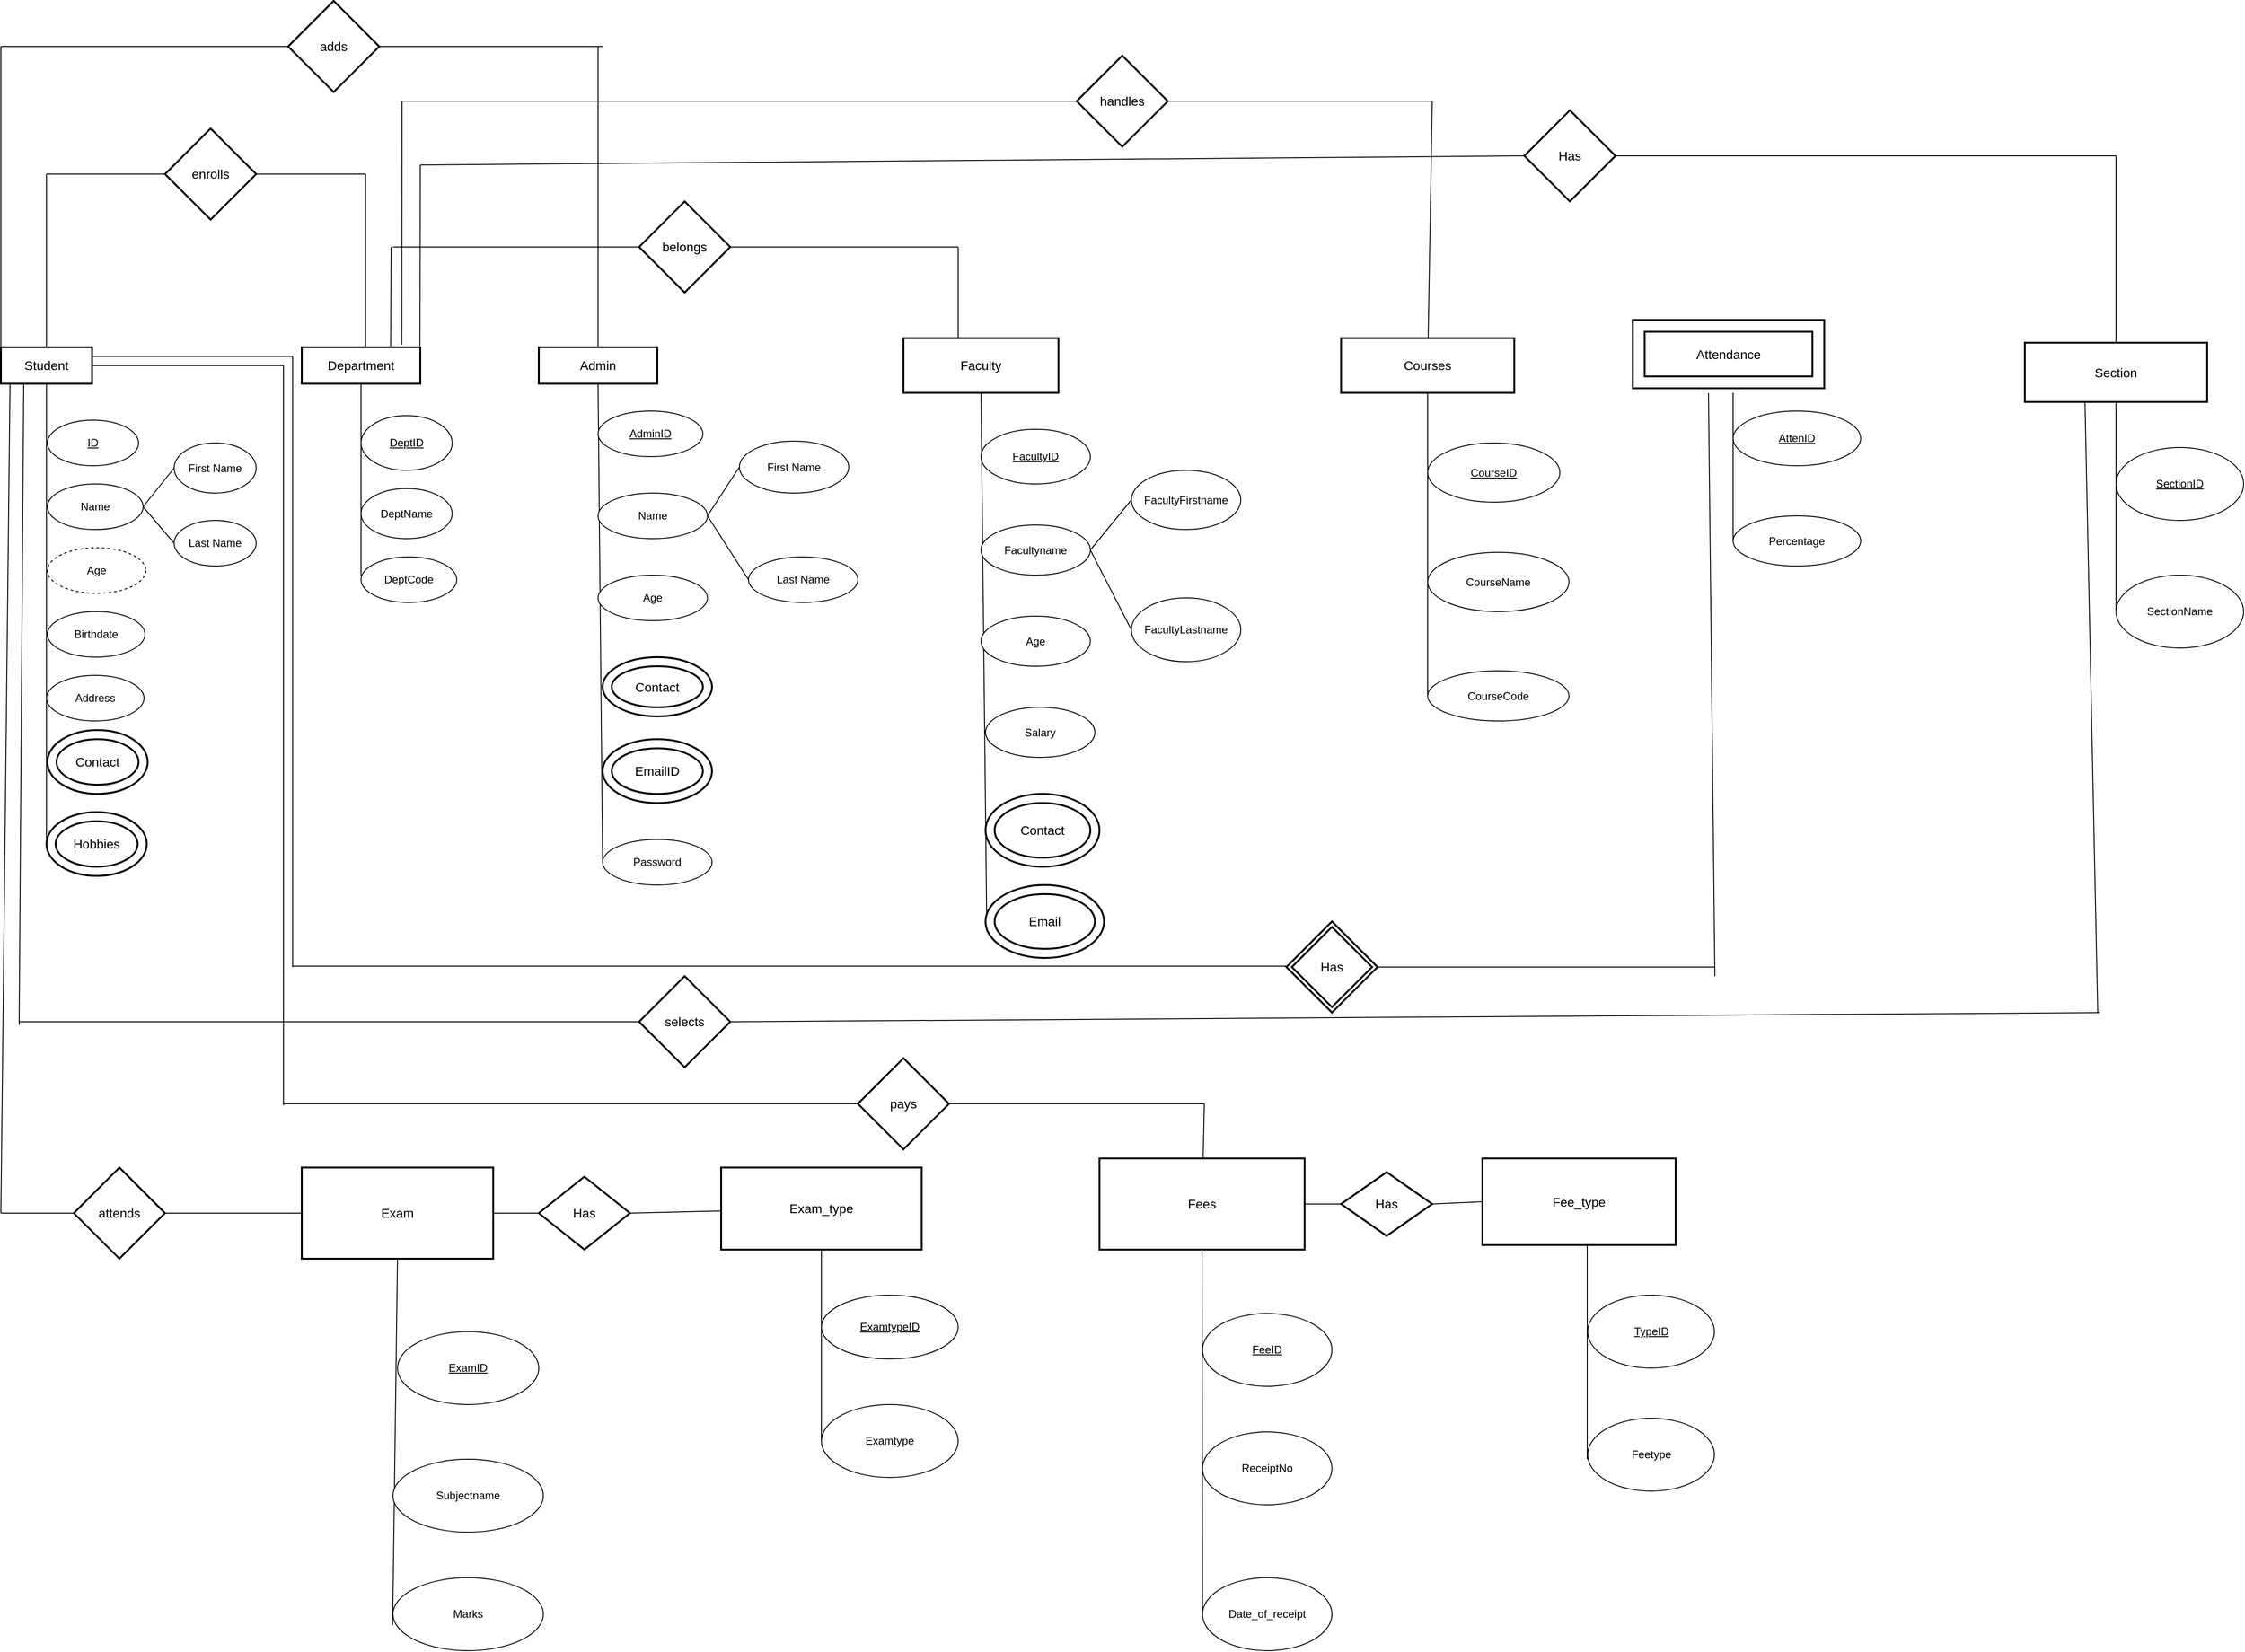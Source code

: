 <mxfile version="12.1.3" type="device" pages="1"><diagram id="NhGwyCiKLpeNoKOXMc54" name="Page-1"><mxGraphModel dx="1736" dy="2064" grid="1" gridSize="10" guides="1" tooltips="1" connect="1" arrows="1" fold="1" page="1" pageScale="1" pageWidth="850" pageHeight="1100" math="0" shadow="0"><root><mxCell id="0"/><mxCell id="1" parent="0"/><mxCell id="fCyw1uS5Ck8-xYdAHr48-6" value="Student" style="strokeWidth=2;whiteSpace=wrap;html=1;align=center;fontSize=14;" vertex="1" parent="1"><mxGeometry x="60" y="20" width="100" height="40" as="geometry"/></mxCell><mxCell id="fCyw1uS5Ck8-xYdAHr48-20" value="&lt;u&gt;ID&lt;/u&gt;" style="ellipse;whiteSpace=wrap;html=1;" vertex="1" parent="1"><mxGeometry x="111" y="100" width="100" height="50" as="geometry"/></mxCell><mxCell id="fCyw1uS5Ck8-xYdAHr48-21" value="Name" style="ellipse;whiteSpace=wrap;html=1;" vertex="1" parent="1"><mxGeometry x="111" y="170" width="105" height="50" as="geometry"/></mxCell><mxCell id="fCyw1uS5Ck8-xYdAHr48-22" value="Age" style="ellipse;whiteSpace=wrap;html=1;dashed=1;" vertex="1" parent="1"><mxGeometry x="111" y="240" width="108" height="50" as="geometry"/></mxCell><mxCell id="fCyw1uS5Ck8-xYdAHr48-23" value="Birthdate" style="ellipse;whiteSpace=wrap;html=1;" vertex="1" parent="1"><mxGeometry x="111" y="310" width="107" height="50" as="geometry"/></mxCell><mxCell id="fCyw1uS5Ck8-xYdAHr48-24" value="Address" style="ellipse;whiteSpace=wrap;html=1;" vertex="1" parent="1"><mxGeometry x="110" y="380" width="107" height="50" as="geometry"/></mxCell><mxCell id="fCyw1uS5Ck8-xYdAHr48-27" value="" style="endArrow=none;html=1;entryX=0.5;entryY=1;entryDx=0;entryDy=0;" edge="1" parent="1" target="fCyw1uS5Ck8-xYdAHr48-6"><mxGeometry width="50" height="50" relative="1" as="geometry"><mxPoint x="110" y="560" as="sourcePoint"/><mxPoint x="80" y="230" as="targetPoint"/></mxGeometry></mxCell><mxCell id="fCyw1uS5Ck8-xYdAHr48-28" value="Hobbies" style="ellipse;shape=doubleEllipse;margin=10;strokeWidth=2;fontSize=14;whiteSpace=wrap;html=1;align=center;" vertex="1" parent="1"><mxGeometry x="110" y="530" width="110" height="70" as="geometry"/></mxCell><mxCell id="fCyw1uS5Ck8-xYdAHr48-29" value="Contact" style="ellipse;shape=doubleEllipse;margin=10;strokeWidth=2;fontSize=14;whiteSpace=wrap;html=1;align=center;" vertex="1" parent="1"><mxGeometry x="111" y="440" width="110" height="70" as="geometry"/></mxCell><mxCell id="fCyw1uS5Ck8-xYdAHr48-32" value="First Name" style="ellipse;whiteSpace=wrap;html=1;" vertex="1" parent="1"><mxGeometry x="250" y="125" width="90" height="55" as="geometry"/></mxCell><mxCell id="fCyw1uS5Ck8-xYdAHr48-35" value="Last Name" style="ellipse;whiteSpace=wrap;html=1;" vertex="1" parent="1"><mxGeometry x="250" y="210" width="90" height="50" as="geometry"/></mxCell><mxCell id="fCyw1uS5Ck8-xYdAHr48-36" value="" style="endArrow=none;html=1;entryX=1;entryY=0.5;entryDx=0;entryDy=0;exitX=0;exitY=0.5;exitDx=0;exitDy=0;" edge="1" parent="1" source="fCyw1uS5Ck8-xYdAHr48-32" target="fCyw1uS5Ck8-xYdAHr48-21"><mxGeometry width="50" height="50" relative="1" as="geometry"><mxPoint x="60" y="670" as="sourcePoint"/><mxPoint x="110" y="620" as="targetPoint"/></mxGeometry></mxCell><mxCell id="fCyw1uS5Ck8-xYdAHr48-38" value="" style="endArrow=none;html=1;exitX=1;exitY=0.5;exitDx=0;exitDy=0;entryX=0;entryY=0.5;entryDx=0;entryDy=0;" edge="1" parent="1" source="fCyw1uS5Ck8-xYdAHr48-21" target="fCyw1uS5Ck8-xYdAHr48-35"><mxGeometry width="50" height="50" relative="1" as="geometry"><mxPoint x="410" y="130" as="sourcePoint"/><mxPoint x="460" y="80" as="targetPoint"/></mxGeometry></mxCell><mxCell id="fCyw1uS5Ck8-xYdAHr48-40" value="Department" style="strokeWidth=2;whiteSpace=wrap;html=1;align=center;fontSize=14;" vertex="1" parent="1"><mxGeometry x="390" y="20" width="130" height="40" as="geometry"/></mxCell><mxCell id="fCyw1uS5Ck8-xYdAHr48-41" value="&lt;u&gt;DeptID&lt;/u&gt;" style="ellipse;whiteSpace=wrap;html=1;" vertex="1" parent="1"><mxGeometry x="455" y="95" width="100" height="60" as="geometry"/></mxCell><mxCell id="fCyw1uS5Ck8-xYdAHr48-42" value="DeptName" style="ellipse;whiteSpace=wrap;html=1;" vertex="1" parent="1"><mxGeometry x="455" y="175" width="100" height="55" as="geometry"/></mxCell><mxCell id="fCyw1uS5Ck8-xYdAHr48-46" value="" style="endArrow=none;html=1;entryX=0.5;entryY=1;entryDx=0;entryDy=0;exitX=0;exitY=0.413;exitDx=0;exitDy=0;exitPerimeter=0;" edge="1" parent="1" source="fCyw1uS5Ck8-xYdAHr48-48" target="fCyw1uS5Ck8-xYdAHr48-40"><mxGeometry width="50" height="50" relative="1" as="geometry"><mxPoint x="455" y="270" as="sourcePoint"/><mxPoint x="430" y="140" as="targetPoint"/></mxGeometry></mxCell><mxCell id="fCyw1uS5Ck8-xYdAHr48-48" value="DeptCode" style="ellipse;whiteSpace=wrap;html=1;" vertex="1" parent="1"><mxGeometry x="455" y="250" width="105" height="50" as="geometry"/></mxCell><mxCell id="fCyw1uS5Ck8-xYdAHr48-49" value="Admin" style="strokeWidth=2;whiteSpace=wrap;html=1;align=center;fontSize=14;" vertex="1" parent="1"><mxGeometry x="650" y="20" width="130" height="40" as="geometry"/></mxCell><mxCell id="fCyw1uS5Ck8-xYdAHr48-51" value="" style="endArrow=none;html=1;entryX=0.5;entryY=1;entryDx=0;entryDy=0;exitX=0;exitY=0.5;exitDx=0;exitDy=0;" edge="1" parent="1" source="fCyw1uS5Ck8-xYdAHr48-57" target="fCyw1uS5Ck8-xYdAHr48-49"><mxGeometry width="50" height="50" relative="1" as="geometry"><mxPoint x="720" y="630" as="sourcePoint"/><mxPoint x="700" y="70" as="targetPoint"/></mxGeometry></mxCell><mxCell id="fCyw1uS5Ck8-xYdAHr48-52" value="&lt;u&gt;AdminID&lt;/u&gt;" style="ellipse;whiteSpace=wrap;html=1;" vertex="1" parent="1"><mxGeometry x="715" y="90" width="115" height="50" as="geometry"/></mxCell><mxCell id="fCyw1uS5Ck8-xYdAHr48-53" value="Name" style="ellipse;whiteSpace=wrap;html=1;" vertex="1" parent="1"><mxGeometry x="715" y="180" width="120" height="50" as="geometry"/></mxCell><mxCell id="fCyw1uS5Ck8-xYdAHr48-54" value="Age" style="ellipse;whiteSpace=wrap;html=1;" vertex="1" parent="1"><mxGeometry x="715" y="270" width="120" height="50" as="geometry"/></mxCell><mxCell id="fCyw1uS5Ck8-xYdAHr48-57" value="Password" style="ellipse;whiteSpace=wrap;html=1;" vertex="1" parent="1"><mxGeometry x="720" y="560" width="120" height="50" as="geometry"/></mxCell><mxCell id="fCyw1uS5Ck8-xYdAHr48-60" value="Contact" style="ellipse;shape=doubleEllipse;margin=10;strokeWidth=2;fontSize=14;whiteSpace=wrap;html=1;align=center;" vertex="1" parent="1"><mxGeometry x="720" y="360" width="120" height="65" as="geometry"/></mxCell><mxCell id="fCyw1uS5Ck8-xYdAHr48-61" value="EmailID" style="ellipse;shape=doubleEllipse;margin=10;strokeWidth=2;fontSize=14;whiteSpace=wrap;html=1;align=center;" vertex="1" parent="1"><mxGeometry x="720" y="450" width="120" height="70" as="geometry"/></mxCell><mxCell id="fCyw1uS5Ck8-xYdAHr48-62" value="Faculty" style="strokeWidth=2;whiteSpace=wrap;html=1;align=center;fontSize=14;" vertex="1" parent="1"><mxGeometry x="1050" y="10" width="170" height="60" as="geometry"/></mxCell><mxCell id="fCyw1uS5Ck8-xYdAHr48-63" value="First Name" style="ellipse;whiteSpace=wrap;html=1;" vertex="1" parent="1"><mxGeometry x="870" y="123" width="120" height="57" as="geometry"/></mxCell><mxCell id="fCyw1uS5Ck8-xYdAHr48-64" value="Last Name" style="ellipse;whiteSpace=wrap;html=1;" vertex="1" parent="1"><mxGeometry x="880" y="250" width="120" height="50" as="geometry"/></mxCell><mxCell id="fCyw1uS5Ck8-xYdAHr48-65" value="" style="endArrow=none;html=1;entryX=0;entryY=0.5;entryDx=0;entryDy=0;exitX=1;exitY=0.5;exitDx=0;exitDy=0;" edge="1" parent="1" source="fCyw1uS5Ck8-xYdAHr48-53" target="fCyw1uS5Ck8-xYdAHr48-63"><mxGeometry width="50" height="50" relative="1" as="geometry"><mxPoint x="835" y="255" as="sourcePoint"/><mxPoint x="905.711" y="205" as="targetPoint"/></mxGeometry></mxCell><mxCell id="fCyw1uS5Ck8-xYdAHr48-66" value="" style="endArrow=none;html=1;exitX=1;exitY=0.5;exitDx=0;exitDy=0;entryX=0;entryY=0.5;entryDx=0;entryDy=0;" edge="1" parent="1" source="fCyw1uS5Ck8-xYdAHr48-53" target="fCyw1uS5Ck8-xYdAHr48-64"><mxGeometry width="50" height="50" relative="1" as="geometry"><mxPoint x="860" y="420" as="sourcePoint"/><mxPoint x="910" y="370" as="targetPoint"/></mxGeometry></mxCell><mxCell id="fCyw1uS5Ck8-xYdAHr48-67" value="" style="endArrow=none;html=1;entryX=0.5;entryY=1;entryDx=0;entryDy=0;exitX=0.011;exitY=0.638;exitDx=0;exitDy=0;exitPerimeter=0;" edge="1" parent="1" source="fCyw1uS5Ck8-xYdAHr48-77" target="fCyw1uS5Ck8-xYdAHr48-62"><mxGeometry width="50" height="50" relative="1" as="geometry"><mxPoint x="1140" y="770" as="sourcePoint"/><mxPoint x="1150" y="200" as="targetPoint"/></mxGeometry></mxCell><mxCell id="fCyw1uS5Ck8-xYdAHr48-68" value="&lt;u&gt;FacultyID&lt;/u&gt;" style="ellipse;whiteSpace=wrap;html=1;" vertex="1" parent="1"><mxGeometry x="1135" y="110" width="120" height="60" as="geometry"/></mxCell><mxCell id="fCyw1uS5Ck8-xYdAHr48-69" value="Facultyname" style="ellipse;whiteSpace=wrap;html=1;" vertex="1" parent="1"><mxGeometry x="1135" y="215" width="120" height="55" as="geometry"/></mxCell><mxCell id="fCyw1uS5Ck8-xYdAHr48-70" value="Age" style="ellipse;whiteSpace=wrap;html=1;" vertex="1" parent="1"><mxGeometry x="1135" y="315" width="120" height="55" as="geometry"/></mxCell><mxCell id="fCyw1uS5Ck8-xYdAHr48-72" value="Salary" style="ellipse;whiteSpace=wrap;html=1;" vertex="1" parent="1"><mxGeometry x="1140" y="415" width="120" height="55" as="geometry"/></mxCell><mxCell id="fCyw1uS5Ck8-xYdAHr48-76" value="Contact" style="ellipse;shape=doubleEllipse;margin=10;strokeWidth=2;fontSize=14;whiteSpace=wrap;html=1;align=center;" vertex="1" parent="1"><mxGeometry x="1140" y="510" width="125" height="80" as="geometry"/></mxCell><mxCell id="fCyw1uS5Ck8-xYdAHr48-77" value="Email" style="ellipse;shape=doubleEllipse;margin=10;strokeWidth=2;fontSize=14;whiteSpace=wrap;html=1;align=center;" vertex="1" parent="1"><mxGeometry x="1140" y="610" width="130" height="80" as="geometry"/></mxCell><mxCell id="fCyw1uS5Ck8-xYdAHr48-78" value="FacultyFirstname" style="ellipse;whiteSpace=wrap;html=1;" vertex="1" parent="1"><mxGeometry x="1300" y="155" width="120" height="65" as="geometry"/></mxCell><mxCell id="fCyw1uS5Ck8-xYdAHr48-79" value="FacultyLastname" style="ellipse;whiteSpace=wrap;html=1;" vertex="1" parent="1"><mxGeometry x="1300" y="295" width="120" height="70" as="geometry"/></mxCell><mxCell id="fCyw1uS5Ck8-xYdAHr48-80" value="" style="endArrow=none;html=1;exitX=1;exitY=0.5;exitDx=0;exitDy=0;entryX=0;entryY=0.5;entryDx=0;entryDy=0;" edge="1" parent="1" source="fCyw1uS5Ck8-xYdAHr48-69" target="fCyw1uS5Ck8-xYdAHr48-78"><mxGeometry width="50" height="50" relative="1" as="geometry"><mxPoint x="1370" y="290" as="sourcePoint"/><mxPoint x="1420" y="240" as="targetPoint"/></mxGeometry></mxCell><mxCell id="fCyw1uS5Ck8-xYdAHr48-81" value="" style="endArrow=none;html=1;entryX=1;entryY=0.5;entryDx=0;entryDy=0;exitX=0;exitY=0.5;exitDx=0;exitDy=0;" edge="1" parent="1" source="fCyw1uS5Ck8-xYdAHr48-79" target="fCyw1uS5Ck8-xYdAHr48-69"><mxGeometry width="50" height="50" relative="1" as="geometry"><mxPoint x="370" y="760" as="sourcePoint"/><mxPoint x="420" y="710" as="targetPoint"/></mxGeometry></mxCell><mxCell id="fCyw1uS5Ck8-xYdAHr48-82" value="Courses" style="strokeWidth=2;whiteSpace=wrap;html=1;align=center;fontSize=14;" vertex="1" parent="1"><mxGeometry x="1530" y="10" width="190" height="60" as="geometry"/></mxCell><mxCell id="fCyw1uS5Ck8-xYdAHr48-84" value="" style="endArrow=none;html=1;entryX=0.5;entryY=1;entryDx=0;entryDy=0;exitX=0;exitY=0.5;exitDx=0;exitDy=0;" edge="1" parent="1" source="fCyw1uS5Ck8-xYdAHr48-87" target="fCyw1uS5Ck8-xYdAHr48-82"><mxGeometry width="50" height="50" relative="1" as="geometry"><mxPoint x="1625" y="702.857" as="sourcePoint"/><mxPoint x="1630" y="220" as="targetPoint"/></mxGeometry></mxCell><mxCell id="fCyw1uS5Ck8-xYdAHr48-85" value="&lt;u&gt;CourseID&lt;/u&gt;" style="ellipse;whiteSpace=wrap;html=1;" vertex="1" parent="1"><mxGeometry x="1625" y="125" width="145" height="65" as="geometry"/></mxCell><mxCell id="fCyw1uS5Ck8-xYdAHr48-86" value="CourseName" style="ellipse;whiteSpace=wrap;html=1;" vertex="1" parent="1"><mxGeometry x="1625" y="245" width="155" height="65" as="geometry"/></mxCell><mxCell id="fCyw1uS5Ck8-xYdAHr48-87" value="CourseCode" style="ellipse;whiteSpace=wrap;html=1;" vertex="1" parent="1"><mxGeometry x="1625" y="375" width="155" height="55" as="geometry"/></mxCell><mxCell id="fCyw1uS5Ck8-xYdAHr48-89" value="" style="endArrow=none;html=1;entryX=0.5;entryY=1;entryDx=0;entryDy=0;exitX=0;exitY=0.5;exitDx=0;exitDy=0;" edge="1" parent="1" source="fCyw1uS5Ck8-xYdAHr48-91"><mxGeometry width="50" height="50" relative="1" as="geometry"><mxPoint x="1960" y="400" as="sourcePoint"/><mxPoint x="1960" y="70" as="targetPoint"/></mxGeometry></mxCell><mxCell id="fCyw1uS5Ck8-xYdAHr48-90" value="&lt;u&gt;AttenID&lt;/u&gt;" style="ellipse;whiteSpace=wrap;html=1;" vertex="1" parent="1"><mxGeometry x="1960" y="90" width="140" height="60" as="geometry"/></mxCell><mxCell id="fCyw1uS5Ck8-xYdAHr48-91" value="Percentage" style="ellipse;whiteSpace=wrap;html=1;" vertex="1" parent="1"><mxGeometry x="1960" y="205" width="140" height="55" as="geometry"/></mxCell><mxCell id="fCyw1uS5Ck8-xYdAHr48-92" value="Exam" style="strokeWidth=2;whiteSpace=wrap;html=1;align=center;fontSize=14;" vertex="1" parent="1"><mxGeometry x="390" y="920" width="210" height="100" as="geometry"/></mxCell><mxCell id="fCyw1uS5Ck8-xYdAHr48-93" value="" style="endArrow=none;html=1;entryX=0.5;entryY=1;entryDx=0;entryDy=0;exitX=-0.002;exitY=0.65;exitDx=0;exitDy=0;exitPerimeter=0;" edge="1" parent="1" source="fCyw1uS5Ck8-xYdAHr48-96" target="fCyw1uS5Ck8-xYdAHr48-92"><mxGeometry width="50" height="50" relative="1" as="geometry"><mxPoint x="490" y="1513.333" as="sourcePoint"/><mxPoint x="530" y="1050" as="targetPoint"/></mxGeometry></mxCell><mxCell id="fCyw1uS5Ck8-xYdAHr48-94" value="&lt;u&gt;ExamID&lt;/u&gt;" style="ellipse;whiteSpace=wrap;html=1;" vertex="1" parent="1"><mxGeometry x="495" y="1100" width="155" height="80" as="geometry"/></mxCell><mxCell id="fCyw1uS5Ck8-xYdAHr48-95" value="Subjectname" style="ellipse;whiteSpace=wrap;html=1;" vertex="1" parent="1"><mxGeometry x="490" y="1240" width="165" height="80" as="geometry"/></mxCell><mxCell id="fCyw1uS5Ck8-xYdAHr48-96" value="Marks" style="ellipse;whiteSpace=wrap;html=1;" vertex="1" parent="1"><mxGeometry x="490" y="1370" width="165" height="80" as="geometry"/></mxCell><mxCell id="fCyw1uS5Ck8-xYdAHr48-97" value="Exam_type" style="strokeWidth=2;whiteSpace=wrap;html=1;align=center;fontSize=14;" vertex="1" parent="1"><mxGeometry x="850" y="920" width="220" height="90" as="geometry"/></mxCell><mxCell id="fCyw1uS5Ck8-xYdAHr48-98" value="" style="endArrow=none;html=1;entryX=0.5;entryY=1;entryDx=0;entryDy=0;exitX=0;exitY=0.5;exitDx=0;exitDy=0;" edge="1" parent="1" source="fCyw1uS5Ck8-xYdAHr48-100" target="fCyw1uS5Ck8-xYdAHr48-97"><mxGeometry width="50" height="50" relative="1" as="geometry"><mxPoint x="960" y="1370" as="sourcePoint"/><mxPoint x="970" y="1110" as="targetPoint"/></mxGeometry></mxCell><mxCell id="fCyw1uS5Ck8-xYdAHr48-99" value="&lt;u&gt;ExamtypeID&lt;/u&gt;" style="ellipse;whiteSpace=wrap;html=1;" vertex="1" parent="1"><mxGeometry x="960" y="1060" width="150" height="70" as="geometry"/></mxCell><mxCell id="fCyw1uS5Ck8-xYdAHr48-100" value="Examtype" style="ellipse;whiteSpace=wrap;html=1;" vertex="1" parent="1"><mxGeometry x="960" y="1180" width="150" height="80" as="geometry"/></mxCell><mxCell id="fCyw1uS5Ck8-xYdAHr48-103" value="Fees" style="strokeWidth=2;whiteSpace=wrap;html=1;align=center;fontSize=14;" vertex="1" parent="1"><mxGeometry x="1265" y="910" width="225" height="100" as="geometry"/></mxCell><mxCell id="fCyw1uS5Ck8-xYdAHr48-104" value="" style="endArrow=none;html=1;entryX=0.5;entryY=1;entryDx=0;entryDy=0;exitX=0;exitY=0.5;exitDx=0;exitDy=0;" edge="1" parent="1" source="fCyw1uS5Ck8-xYdAHr48-107" target="fCyw1uS5Ck8-xYdAHr48-103"><mxGeometry width="50" height="50" relative="1" as="geometry"><mxPoint x="1378" y="1440" as="sourcePoint"/><mxPoint x="1290" y="1180" as="targetPoint"/></mxGeometry></mxCell><mxCell id="fCyw1uS5Ck8-xYdAHr48-105" value="&lt;u&gt;FeeID&lt;/u&gt;" style="ellipse;whiteSpace=wrap;html=1;" vertex="1" parent="1"><mxGeometry x="1378" y="1080" width="142" height="80" as="geometry"/></mxCell><mxCell id="fCyw1uS5Ck8-xYdAHr48-106" value="ReceiptNo" style="ellipse;whiteSpace=wrap;html=1;" vertex="1" parent="1"><mxGeometry x="1378" y="1210" width="142" height="80" as="geometry"/></mxCell><mxCell id="fCyw1uS5Ck8-xYdAHr48-107" value="Date_of_receipt" style="ellipse;whiteSpace=wrap;html=1;" vertex="1" parent="1"><mxGeometry x="1378" y="1370" width="142" height="80" as="geometry"/></mxCell><mxCell id="fCyw1uS5Ck8-xYdAHr48-108" value="Fee_type" style="strokeWidth=2;whiteSpace=wrap;html=1;align=center;fontSize=14;" vertex="1" parent="1"><mxGeometry x="1685" y="910" width="212" height="95" as="geometry"/></mxCell><mxCell id="fCyw1uS5Ck8-xYdAHr48-109" value="" style="endArrow=none;html=1;" edge="1" parent="1"><mxGeometry width="50" height="50" relative="1" as="geometry"><mxPoint x="1800" y="1240" as="sourcePoint"/><mxPoint x="1800" y="1005" as="targetPoint"/></mxGeometry></mxCell><mxCell id="fCyw1uS5Ck8-xYdAHr48-112" value="&lt;u&gt;TypeID&lt;/u&gt;" style="ellipse;whiteSpace=wrap;html=1;" vertex="1" parent="1"><mxGeometry x="1800.5" y="1060" width="139" height="80" as="geometry"/></mxCell><mxCell id="fCyw1uS5Ck8-xYdAHr48-113" value="Feetype" style="ellipse;whiteSpace=wrap;html=1;" vertex="1" parent="1"><mxGeometry x="1800.5" y="1195" width="139" height="80" as="geometry"/></mxCell><mxCell id="fCyw1uS5Ck8-xYdAHr48-114" value="Section" style="strokeWidth=2;whiteSpace=wrap;html=1;align=center;fontSize=14;" vertex="1" parent="1"><mxGeometry x="2280" y="15" width="200" height="65" as="geometry"/></mxCell><mxCell id="fCyw1uS5Ck8-xYdAHr48-115" value="" style="endArrow=none;html=1;entryX=0.5;entryY=1;entryDx=0;entryDy=0;exitX=0;exitY=0.5;exitDx=0;exitDy=0;" edge="1" parent="1" source="fCyw1uS5Ck8-xYdAHr48-117" target="fCyw1uS5Ck8-xYdAHr48-114"><mxGeometry width="50" height="50" relative="1" as="geometry"><mxPoint x="2380" y="560" as="sourcePoint"/><mxPoint x="2240" y="200" as="targetPoint"/></mxGeometry></mxCell><mxCell id="fCyw1uS5Ck8-xYdAHr48-116" value="&lt;u&gt;SectionID&lt;/u&gt;" style="ellipse;whiteSpace=wrap;html=1;" vertex="1" parent="1"><mxGeometry x="2380" y="130" width="140" height="80" as="geometry"/></mxCell><mxCell id="fCyw1uS5Ck8-xYdAHr48-117" value="SectionName" style="ellipse;whiteSpace=wrap;html=1;" vertex="1" parent="1"><mxGeometry x="2380" y="270" width="140" height="80" as="geometry"/></mxCell><mxCell id="fCyw1uS5Ck8-xYdAHr48-119" value="" style="endArrow=none;html=1;exitX=0.5;exitY=0;exitDx=0;exitDy=0;" edge="1" parent="1" source="fCyw1uS5Ck8-xYdAHr48-6"><mxGeometry width="50" height="50" relative="1" as="geometry"><mxPoint x="250" as="sourcePoint"/><mxPoint x="110" y="-170" as="targetPoint"/></mxGeometry></mxCell><mxCell id="fCyw1uS5Ck8-xYdAHr48-120" value="" style="endArrow=none;html=1;" edge="1" parent="1"><mxGeometry width="50" height="50" relative="1" as="geometry"><mxPoint x="110" y="-170" as="sourcePoint"/><mxPoint x="240" y="-170" as="targetPoint"/></mxGeometry></mxCell><mxCell id="fCyw1uS5Ck8-xYdAHr48-121" value="enrolls" style="shape=rhombus;strokeWidth=2;fontSize=17;perimeter=rhombusPerimeter;whiteSpace=wrap;html=1;align=center;fontSize=14;" vertex="1" parent="1"><mxGeometry x="240" y="-220" width="100" height="100" as="geometry"/></mxCell><mxCell id="fCyw1uS5Ck8-xYdAHr48-122" value="" style="endArrow=none;html=1;exitX=1;exitY=0.5;exitDx=0;exitDy=0;" edge="1" parent="1" source="fCyw1uS5Ck8-xYdAHr48-121"><mxGeometry width="50" height="50" relative="1" as="geometry"><mxPoint x="570" y="-180" as="sourcePoint"/><mxPoint x="460" y="-170" as="targetPoint"/></mxGeometry></mxCell><mxCell id="fCyw1uS5Ck8-xYdAHr48-123" value="" style="endArrow=none;html=1;" edge="1" parent="1"><mxGeometry width="50" height="50" relative="1" as="geometry"><mxPoint x="460" y="-170" as="sourcePoint"/><mxPoint x="460" y="20" as="targetPoint"/></mxGeometry></mxCell><mxCell id="fCyw1uS5Ck8-xYdAHr48-124" value="" style="endArrow=none;html=1;exitX=0.75;exitY=0;exitDx=0;exitDy=0;" edge="1" parent="1" source="fCyw1uS5Ck8-xYdAHr48-40"><mxGeometry width="50" height="50" relative="1" as="geometry"><mxPoint x="740" y="-130" as="sourcePoint"/><mxPoint x="488" y="-90" as="targetPoint"/></mxGeometry></mxCell><mxCell id="fCyw1uS5Ck8-xYdAHr48-125" value="" style="endArrow=none;html=1;" edge="1" parent="1"><mxGeometry width="50" height="50" relative="1" as="geometry"><mxPoint x="490" y="-90" as="sourcePoint"/><mxPoint x="760" y="-90" as="targetPoint"/></mxGeometry></mxCell><mxCell id="fCyw1uS5Ck8-xYdAHr48-126" value="belongs" style="shape=rhombus;strokeWidth=2;fontSize=17;perimeter=rhombusPerimeter;whiteSpace=wrap;html=1;align=center;fontSize=14;" vertex="1" parent="1"><mxGeometry x="760" y="-140" width="100" height="100" as="geometry"/></mxCell><mxCell id="fCyw1uS5Ck8-xYdAHr48-127" value="" style="endArrow=none;html=1;exitX=1;exitY=0.5;exitDx=0;exitDy=0;" edge="1" parent="1" source="fCyw1uS5Ck8-xYdAHr48-126"><mxGeometry width="50" height="50" relative="1" as="geometry"><mxPoint x="1030" y="-190" as="sourcePoint"/><mxPoint x="1110" y="-90" as="targetPoint"/></mxGeometry></mxCell><mxCell id="fCyw1uS5Ck8-xYdAHr48-128" value="" style="endArrow=none;html=1;" edge="1" parent="1"><mxGeometry width="50" height="50" relative="1" as="geometry"><mxPoint x="1110" y="-90" as="sourcePoint"/><mxPoint x="1110" y="10" as="targetPoint"/></mxGeometry></mxCell><mxCell id="fCyw1uS5Ck8-xYdAHr48-129" value="" style="endArrow=none;html=1;exitX=0.5;exitY=0;exitDx=0;exitDy=0;" edge="1" parent="1" source="fCyw1uS5Ck8-xYdAHr48-49"><mxGeometry width="50" height="50" relative="1" as="geometry"><mxPoint x="610" y="-210" as="sourcePoint"/><mxPoint x="715" y="-310" as="targetPoint"/></mxGeometry></mxCell><mxCell id="fCyw1uS5Ck8-xYdAHr48-132" value="" style="endArrow=none;html=1;" edge="1" parent="1"><mxGeometry width="50" height="50" relative="1" as="geometry"><mxPoint x="470" y="-310" as="sourcePoint"/><mxPoint x="720" y="-310" as="targetPoint"/></mxGeometry></mxCell><mxCell id="fCyw1uS5Ck8-xYdAHr48-133" value="adds" style="shape=rhombus;strokeWidth=2;fontSize=17;perimeter=rhombusPerimeter;whiteSpace=wrap;html=1;align=center;fontSize=14;" vertex="1" parent="1"><mxGeometry x="375" y="-360" width="100" height="100" as="geometry"/></mxCell><mxCell id="fCyw1uS5Ck8-xYdAHr48-134" value="" style="endArrow=none;html=1;entryX=0;entryY=0.5;entryDx=0;entryDy=0;" edge="1" parent="1" target="fCyw1uS5Ck8-xYdAHr48-133"><mxGeometry width="50" height="50" relative="1" as="geometry"><mxPoint x="60" y="-310" as="sourcePoint"/><mxPoint x="920" y="-260" as="targetPoint"/></mxGeometry></mxCell><mxCell id="fCyw1uS5Ck8-xYdAHr48-135" value="" style="endArrow=none;html=1;entryX=0;entryY=0.25;entryDx=0;entryDy=0;" edge="1" parent="1" target="fCyw1uS5Ck8-xYdAHr48-6"><mxGeometry width="50" height="50" relative="1" as="geometry"><mxPoint x="60" y="-310" as="sourcePoint"/><mxPoint x="1050" y="-280" as="targetPoint"/></mxGeometry></mxCell><mxCell id="fCyw1uS5Ck8-xYdAHr48-136" value="" style="endArrow=none;html=1;exitX=0.844;exitY=-0.075;exitDx=0;exitDy=0;exitPerimeter=0;" edge="1" parent="1" source="fCyw1uS5Ck8-xYdAHr48-40"><mxGeometry width="50" height="50" relative="1" as="geometry"><mxPoint x="1270" y="-160" as="sourcePoint"/><mxPoint x="500" y="-250" as="targetPoint"/></mxGeometry></mxCell><mxCell id="fCyw1uS5Ck8-xYdAHr48-137" value="" style="endArrow=none;html=1;" edge="1" parent="1"><mxGeometry width="50" height="50" relative="1" as="geometry"><mxPoint x="500" y="-250" as="sourcePoint"/><mxPoint x="1240" y="-250" as="targetPoint"/></mxGeometry></mxCell><mxCell id="fCyw1uS5Ck8-xYdAHr48-138" value="handles" style="shape=rhombus;strokeWidth=2;fontSize=17;perimeter=rhombusPerimeter;whiteSpace=wrap;html=1;align=center;fontSize=14;" vertex="1" parent="1"><mxGeometry x="1240" y="-300" width="100" height="100" as="geometry"/></mxCell><mxCell id="fCyw1uS5Ck8-xYdAHr48-139" value="" style="endArrow=none;html=1;exitX=1;exitY=0.5;exitDx=0;exitDy=0;" edge="1" parent="1" source="fCyw1uS5Ck8-xYdAHr48-138"><mxGeometry width="50" height="50" relative="1" as="geometry"><mxPoint x="1450" y="-100" as="sourcePoint"/><mxPoint x="1630" y="-250" as="targetPoint"/></mxGeometry></mxCell><mxCell id="fCyw1uS5Ck8-xYdAHr48-140" value="" style="endArrow=none;html=1;" edge="1" parent="1" target="fCyw1uS5Ck8-xYdAHr48-82"><mxGeometry width="50" height="50" relative="1" as="geometry"><mxPoint x="1630" y="-250" as="sourcePoint"/><mxPoint x="1490" y="-90" as="targetPoint"/></mxGeometry></mxCell><mxCell id="fCyw1uS5Ck8-xYdAHr48-141" value="" style="endArrow=none;html=1;exitX=0.5;exitY=0;exitDx=0;exitDy=0;" edge="1" parent="1" source="fCyw1uS5Ck8-xYdAHr48-114"><mxGeometry width="50" height="50" relative="1" as="geometry"><mxPoint x="2380" y="10" as="sourcePoint"/><mxPoint x="2380" y="-190" as="targetPoint"/></mxGeometry></mxCell><mxCell id="fCyw1uS5Ck8-xYdAHr48-142" value="" style="endArrow=none;html=1;exitX=0.997;exitY=-0.033;exitDx=0;exitDy=0;exitPerimeter=0;" edge="1" parent="1" source="fCyw1uS5Ck8-xYdAHr48-40"><mxGeometry width="50" height="50" relative="1" as="geometry"><mxPoint x="830" y="-280" as="sourcePoint"/><mxPoint x="520" y="-180" as="targetPoint"/></mxGeometry></mxCell><mxCell id="fCyw1uS5Ck8-xYdAHr48-143" value="" style="endArrow=none;html=1;" edge="1" parent="1"><mxGeometry width="50" height="50" relative="1" as="geometry"><mxPoint x="520" y="-180" as="sourcePoint"/><mxPoint x="1730" y="-190" as="targetPoint"/></mxGeometry></mxCell><mxCell id="fCyw1uS5Ck8-xYdAHr48-144" value="Has" style="shape=rhombus;strokeWidth=2;fontSize=17;perimeter=rhombusPerimeter;whiteSpace=wrap;html=1;align=center;fontSize=14;" vertex="1" parent="1"><mxGeometry x="1731" y="-240" width="100" height="100" as="geometry"/></mxCell><mxCell id="fCyw1uS5Ck8-xYdAHr48-145" value="" style="endArrow=none;html=1;exitX=1;exitY=0.5;exitDx=0;exitDy=0;" edge="1" parent="1" source="fCyw1uS5Ck8-xYdAHr48-144"><mxGeometry width="50" height="50" relative="1" as="geometry"><mxPoint x="1860" y="-290" as="sourcePoint"/><mxPoint x="2380" y="-190" as="targetPoint"/></mxGeometry></mxCell><mxCell id="fCyw1uS5Ck8-xYdAHr48-146" value="" style="endArrow=none;html=1;exitX=0.25;exitY=1;exitDx=0;exitDy=0;" edge="1" parent="1" source="fCyw1uS5Ck8-xYdAHr48-6"><mxGeometry width="50" height="50" relative="1" as="geometry"><mxPoint x="340" y="650" as="sourcePoint"/><mxPoint x="80" y="763.333" as="targetPoint"/></mxGeometry></mxCell><mxCell id="fCyw1uS5Ck8-xYdAHr48-147" value="" style="endArrow=none;html=1;" edge="1" parent="1"><mxGeometry width="50" height="50" relative="1" as="geometry"><mxPoint x="80" y="760" as="sourcePoint"/><mxPoint x="760" y="760" as="targetPoint"/></mxGeometry></mxCell><mxCell id="fCyw1uS5Ck8-xYdAHr48-148" value="selects" style="shape=rhombus;strokeWidth=2;fontSize=17;perimeter=rhombusPerimeter;whiteSpace=wrap;html=1;align=center;fontSize=14;" vertex="1" parent="1"><mxGeometry x="760" y="710" width="100" height="100" as="geometry"/></mxCell><mxCell id="fCyw1uS5Ck8-xYdAHr48-149" value="" style="endArrow=none;html=1;exitX=1;exitY=0.5;exitDx=0;exitDy=0;" edge="1" parent="1" source="fCyw1uS5Ck8-xYdAHr48-148"><mxGeometry width="50" height="50" relative="1" as="geometry"><mxPoint x="990" y="770" as="sourcePoint"/><mxPoint x="2361.667" y="750" as="targetPoint"/></mxGeometry></mxCell><mxCell id="fCyw1uS5Ck8-xYdAHr48-150" value="" style="endArrow=none;html=1;" edge="1" parent="1"><mxGeometry width="50" height="50" relative="1" as="geometry"><mxPoint x="2360" y="750" as="sourcePoint"/><mxPoint x="2346" y="80" as="targetPoint"/></mxGeometry></mxCell><mxCell id="fCyw1uS5Ck8-xYdAHr48-153" value="" style="endArrow=none;html=1;" edge="1" parent="1"><mxGeometry width="50" height="50" relative="1" as="geometry"><mxPoint x="70" y="60" as="sourcePoint"/><mxPoint x="60" y="970" as="targetPoint"/></mxGeometry></mxCell><mxCell id="fCyw1uS5Ck8-xYdAHr48-154" value="attends" style="shape=rhombus;strokeWidth=2;fontSize=17;perimeter=rhombusPerimeter;whiteSpace=wrap;html=1;align=center;fontSize=14;" vertex="1" parent="1"><mxGeometry x="140" y="920" width="100" height="100" as="geometry"/></mxCell><mxCell id="fCyw1uS5Ck8-xYdAHr48-155" value="" style="endArrow=none;html=1;" edge="1" parent="1"><mxGeometry width="50" height="50" relative="1" as="geometry"><mxPoint x="60" y="970" as="sourcePoint"/><mxPoint x="140" y="970" as="targetPoint"/></mxGeometry></mxCell><mxCell id="fCyw1uS5Ck8-xYdAHr48-156" value="" style="endArrow=none;html=1;exitX=1;exitY=0.5;exitDx=0;exitDy=0;entryX=0;entryY=0.5;entryDx=0;entryDy=0;" edge="1" parent="1" source="fCyw1uS5Ck8-xYdAHr48-154" target="fCyw1uS5Ck8-xYdAHr48-92"><mxGeometry width="50" height="50" relative="1" as="geometry"><mxPoint x="280" y="890" as="sourcePoint"/><mxPoint x="330" y="840" as="targetPoint"/></mxGeometry></mxCell><mxCell id="fCyw1uS5Ck8-xYdAHr48-157" value="" style="endArrow=none;html=1;exitX=1;exitY=0.5;exitDx=0;exitDy=0;" edge="1" parent="1" source="fCyw1uS5Ck8-xYdAHr48-6"><mxGeometry width="50" height="50" relative="1" as="geometry"><mxPoint x="420" y="450" as="sourcePoint"/><mxPoint x="370" y="40" as="targetPoint"/></mxGeometry></mxCell><mxCell id="fCyw1uS5Ck8-xYdAHr48-158" value="" style="endArrow=none;html=1;" edge="1" parent="1"><mxGeometry width="50" height="50" relative="1" as="geometry"><mxPoint x="370" y="851.667" as="sourcePoint"/><mxPoint x="370" y="40" as="targetPoint"/></mxGeometry></mxCell><mxCell id="fCyw1uS5Ck8-xYdAHr48-159" value="" style="endArrow=none;html=1;" edge="1" parent="1"><mxGeometry width="50" height="50" relative="1" as="geometry"><mxPoint x="370" y="850" as="sourcePoint"/><mxPoint x="1010" y="850" as="targetPoint"/></mxGeometry></mxCell><mxCell id="fCyw1uS5Ck8-xYdAHr48-160" value="pays&lt;br&gt;" style="shape=rhombus;strokeWidth=2;fontSize=17;perimeter=rhombusPerimeter;whiteSpace=wrap;html=1;align=center;fontSize=14;" vertex="1" parent="1"><mxGeometry x="1000" y="800" width="100" height="100" as="geometry"/></mxCell><mxCell id="fCyw1uS5Ck8-xYdAHr48-162" value="" style="endArrow=none;html=1;exitX=1;exitY=0.5;exitDx=0;exitDy=0;" edge="1" parent="1" source="fCyw1uS5Ck8-xYdAHr48-160"><mxGeometry width="50" height="50" relative="1" as="geometry"><mxPoint x="1150" y="870" as="sourcePoint"/><mxPoint x="1380" y="850" as="targetPoint"/></mxGeometry></mxCell><mxCell id="fCyw1uS5Ck8-xYdAHr48-163" value="" style="endArrow=none;html=1;" edge="1" parent="1" target="fCyw1uS5Ck8-xYdAHr48-103"><mxGeometry width="50" height="50" relative="1" as="geometry"><mxPoint x="1380" y="850" as="sourcePoint"/><mxPoint x="1550" y="820" as="targetPoint"/></mxGeometry></mxCell><mxCell id="fCyw1uS5Ck8-xYdAHr48-165" value="" style="endArrow=none;html=1;exitX=1;exitY=0.25;exitDx=0;exitDy=0;" edge="1" parent="1" source="fCyw1uS5Ck8-xYdAHr48-6"><mxGeometry width="50" height="50" relative="1" as="geometry"><mxPoint x="460" y="580" as="sourcePoint"/><mxPoint x="380" y="30" as="targetPoint"/></mxGeometry></mxCell><mxCell id="fCyw1uS5Ck8-xYdAHr48-166" value="" style="endArrow=none;html=1;" edge="1" parent="1"><mxGeometry width="50" height="50" relative="1" as="geometry"><mxPoint x="380" y="30" as="sourcePoint"/><mxPoint x="380" y="700" as="targetPoint"/></mxGeometry></mxCell><mxCell id="fCyw1uS5Ck8-xYdAHr48-167" value="" style="endArrow=none;html=1;" edge="1" parent="1"><mxGeometry width="50" height="50" relative="1" as="geometry"><mxPoint x="380" y="699" as="sourcePoint"/><mxPoint x="1470" y="699" as="targetPoint"/></mxGeometry></mxCell><mxCell id="fCyw1uS5Ck8-xYdAHr48-169" value="" style="endArrow=none;html=1;exitX=1;exitY=0.5;exitDx=0;exitDy=0;" edge="1" parent="1"><mxGeometry width="50" height="50" relative="1" as="geometry"><mxPoint x="1570" y="700" as="sourcePoint"/><mxPoint x="1940" y="700" as="targetPoint"/></mxGeometry></mxCell><mxCell id="fCyw1uS5Ck8-xYdAHr48-170" value="" style="endArrow=none;html=1;entryX=0.35;entryY=1.006;entryDx=0;entryDy=0;entryPerimeter=0;" edge="1" parent="1"><mxGeometry width="50" height="50" relative="1" as="geometry"><mxPoint x="1940" y="710" as="sourcePoint"/><mxPoint x="1933" y="70.36" as="targetPoint"/></mxGeometry></mxCell><mxCell id="fCyw1uS5Ck8-xYdAHr48-171" value="" style="endArrow=none;html=1;exitX=1;exitY=0.5;exitDx=0;exitDy=0;" edge="1" parent="1" source="fCyw1uS5Ck8-xYdAHr48-92"><mxGeometry width="50" height="50" relative="1" as="geometry"><mxPoint x="830" y="1260" as="sourcePoint"/><mxPoint x="660" y="970" as="targetPoint"/></mxGeometry></mxCell><mxCell id="fCyw1uS5Ck8-xYdAHr48-172" value="Has" style="shape=rhombus;strokeWidth=2;fontSize=17;perimeter=rhombusPerimeter;whiteSpace=wrap;html=1;align=center;fontSize=14;" vertex="1" parent="1"><mxGeometry x="650" y="930" width="100" height="80" as="geometry"/></mxCell><mxCell id="fCyw1uS5Ck8-xYdAHr48-173" value="" style="endArrow=none;html=1;exitX=1;exitY=0.5;exitDx=0;exitDy=0;" edge="1" parent="1" source="fCyw1uS5Ck8-xYdAHr48-172" target="fCyw1uS5Ck8-xYdAHr48-97"><mxGeometry width="50" height="50" relative="1" as="geometry"><mxPoint x="740" y="1310" as="sourcePoint"/><mxPoint x="790" y="1260" as="targetPoint"/></mxGeometry></mxCell><mxCell id="fCyw1uS5Ck8-xYdAHr48-174" value="" style="endArrow=none;html=1;exitX=1;exitY=0.5;exitDx=0;exitDy=0;" edge="1" parent="1" source="fCyw1uS5Ck8-xYdAHr48-103"><mxGeometry width="50" height="50" relative="1" as="geometry"><mxPoint x="1160" y="1430" as="sourcePoint"/><mxPoint x="1530" y="960" as="targetPoint"/></mxGeometry></mxCell><mxCell id="fCyw1uS5Ck8-xYdAHr48-175" value="Has" style="shape=rhombus;strokeWidth=2;fontSize=17;perimeter=rhombusPerimeter;whiteSpace=wrap;html=1;align=center;fontSize=14;" vertex="1" parent="1"><mxGeometry x="1530" y="925" width="100" height="70" as="geometry"/></mxCell><mxCell id="fCyw1uS5Ck8-xYdAHr48-176" value="" style="endArrow=none;html=1;exitX=1;exitY=0.5;exitDx=0;exitDy=0;entryX=0;entryY=0.5;entryDx=0;entryDy=0;" edge="1" parent="1" source="fCyw1uS5Ck8-xYdAHr48-175" target="fCyw1uS5Ck8-xYdAHr48-108"><mxGeometry width="50" height="50" relative="1" as="geometry"><mxPoint x="1650" y="1450" as="sourcePoint"/><mxPoint x="1700" y="1400" as="targetPoint"/></mxGeometry></mxCell><mxCell id="fCyw1uS5Ck8-xYdAHr48-177" value="Attendance" style="shape=ext;strokeWidth=2;margin=10;double=1;whiteSpace=wrap;html=1;align=center;fontSize=14;" vertex="1" parent="1"><mxGeometry x="1850" y="-10" width="210" height="75" as="geometry"/></mxCell><mxCell id="fCyw1uS5Ck8-xYdAHr48-178" value="Has" style="shape=rhombus;double=1;strokeWidth=2;fontSize=17;perimeter=rhombusPerimeter;whiteSpace=wrap;html=1;align=center;fontSize=14;" vertex="1" parent="1"><mxGeometry x="1470" y="650" width="100" height="100" as="geometry"/></mxCell></root></mxGraphModel></diagram></mxfile>